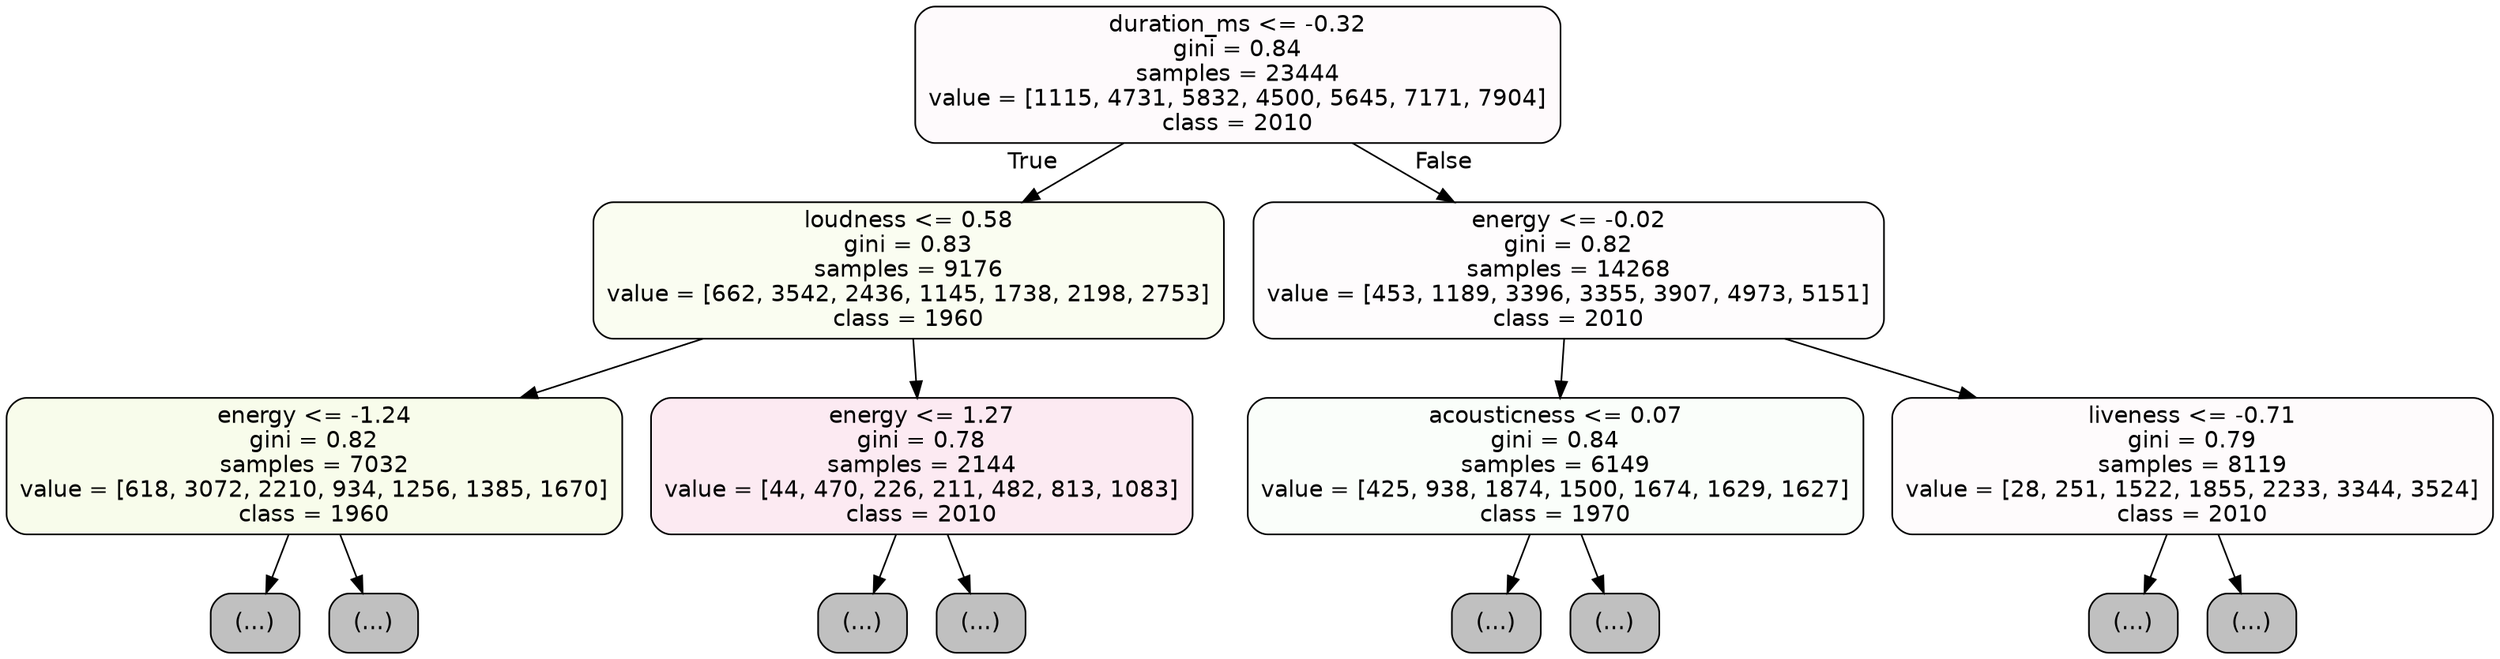 digraph Tree {
node [shape=box, style="filled, rounded", color="black", fontname=helvetica] ;
edge [fontname=helvetica] ;
0 [label="duration_ms <= -0.32\ngini = 0.84\nsamples = 23444\nvalue = [1115, 4731, 5832, 4500, 5645, 7171, 7904]\nclass = 2010", fillcolor="#e5398606"] ;
1 [label="loudness <= 0.58\ngini = 0.83\nsamples = 9176\nvalue = [662, 3542, 2436, 1145, 1738, 2198, 2753]\nclass = 1960", fillcolor="#b7e53911"] ;
0 -> 1 [labeldistance=2.5, labelangle=45, headlabel="True"] ;
2 [label="energy <= -1.24\ngini = 0.82\nsamples = 7032\nvalue = [618, 3072, 2210, 934, 1256, 1385, 1670]\nclass = 1960", fillcolor="#b7e53919"] ;
1 -> 2 ;
3 [label="(...)", fillcolor="#C0C0C0"] ;
2 -> 3 ;
1798 [label="(...)", fillcolor="#C0C0C0"] ;
2 -> 1798 ;
7147 [label="energy <= 1.27\ngini = 0.78\nsamples = 2144\nvalue = [44, 470, 226, 211, 482, 813, 1083]\nclass = 2010", fillcolor="#e539861b"] ;
1 -> 7147 ;
7148 [label="(...)", fillcolor="#C0C0C0"] ;
7147 -> 7148 ;
8413 [label="(...)", fillcolor="#C0C0C0"] ;
7147 -> 8413 ;
9156 [label="energy <= -0.02\ngini = 0.82\nsamples = 14268\nvalue = [453, 1189, 3396, 3355, 3907, 4973, 5151]\nclass = 2010", fillcolor="#e5398603"] ;
0 -> 9156 [labeldistance=2.5, labelangle=-45, headlabel="False"] ;
9157 [label="acousticness <= 0.07\ngini = 0.84\nsamples = 6149\nvalue = [425, 938, 1874, 1500, 1674, 1629, 1627]\nclass = 1970", fillcolor="#39e54d06"] ;
9156 -> 9157 ;
9158 [label="(...)", fillcolor="#C0C0C0"] ;
9157 -> 9158 ;
11077 [label="(...)", fillcolor="#C0C0C0"] ;
9157 -> 11077 ;
15506 [label="liveness <= -0.71\ngini = 0.79\nsamples = 8119\nvalue = [28, 251, 1522, 1855, 2233, 3344, 3524]\nclass = 2010", fillcolor="#e5398605"] ;
9156 -> 15506 ;
15507 [label="(...)", fillcolor="#C0C0C0"] ;
15506 -> 15507 ;
16990 [label="(...)", fillcolor="#C0C0C0"] ;
15506 -> 16990 ;
}